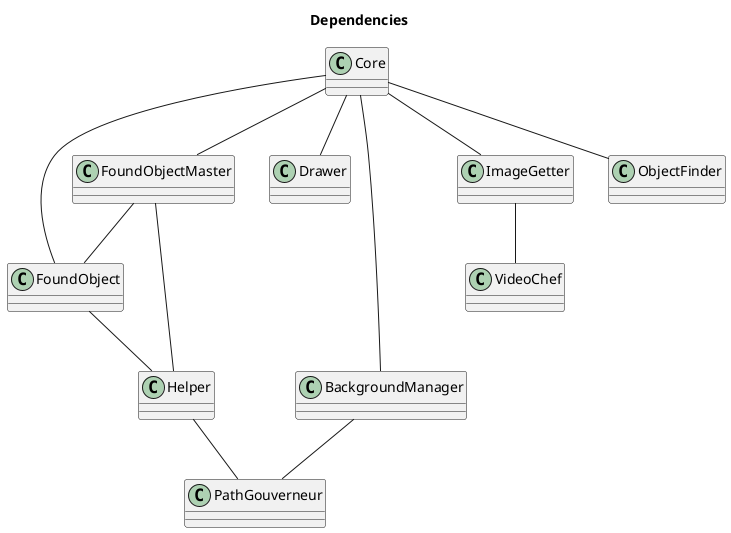 @startuml swarch
title Dependencies



class Core
class Helper

class FoundObject
class FoundObjectMaster

class Drawer
class BackgroundManager
class PathGouverneur

class VideoChef
class ImageGetter
class ObjectFinder

Core -- FoundObject
Core -- FoundObjectMaster
Core -- Drawer
Core -- BackgroundManager
Core -- ImageGetter
Core -- ObjectFinder

Helper -- PathGouverneur

FoundObject -- Helper

FoundObjectMaster -- FoundObject
FoundObjectMaster -- Helper

BackgroundManager -- PathGouverneur

ImageGetter -- VideoChef

@enduml